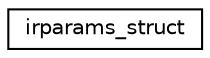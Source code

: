 digraph "Graphical Class Hierarchy"
{
 // LATEX_PDF_SIZE
  edge [fontname="Helvetica",fontsize="10",labelfontname="Helvetica",labelfontsize="10"];
  node [fontname="Helvetica",fontsize="10",shape=record];
  rankdir="LR";
  Node0 [label="irparams_struct",height=0.2,width=0.4,color="black", fillcolor="white", style="filled",URL="$structirparams__struct.html",tooltip=" "];
}
